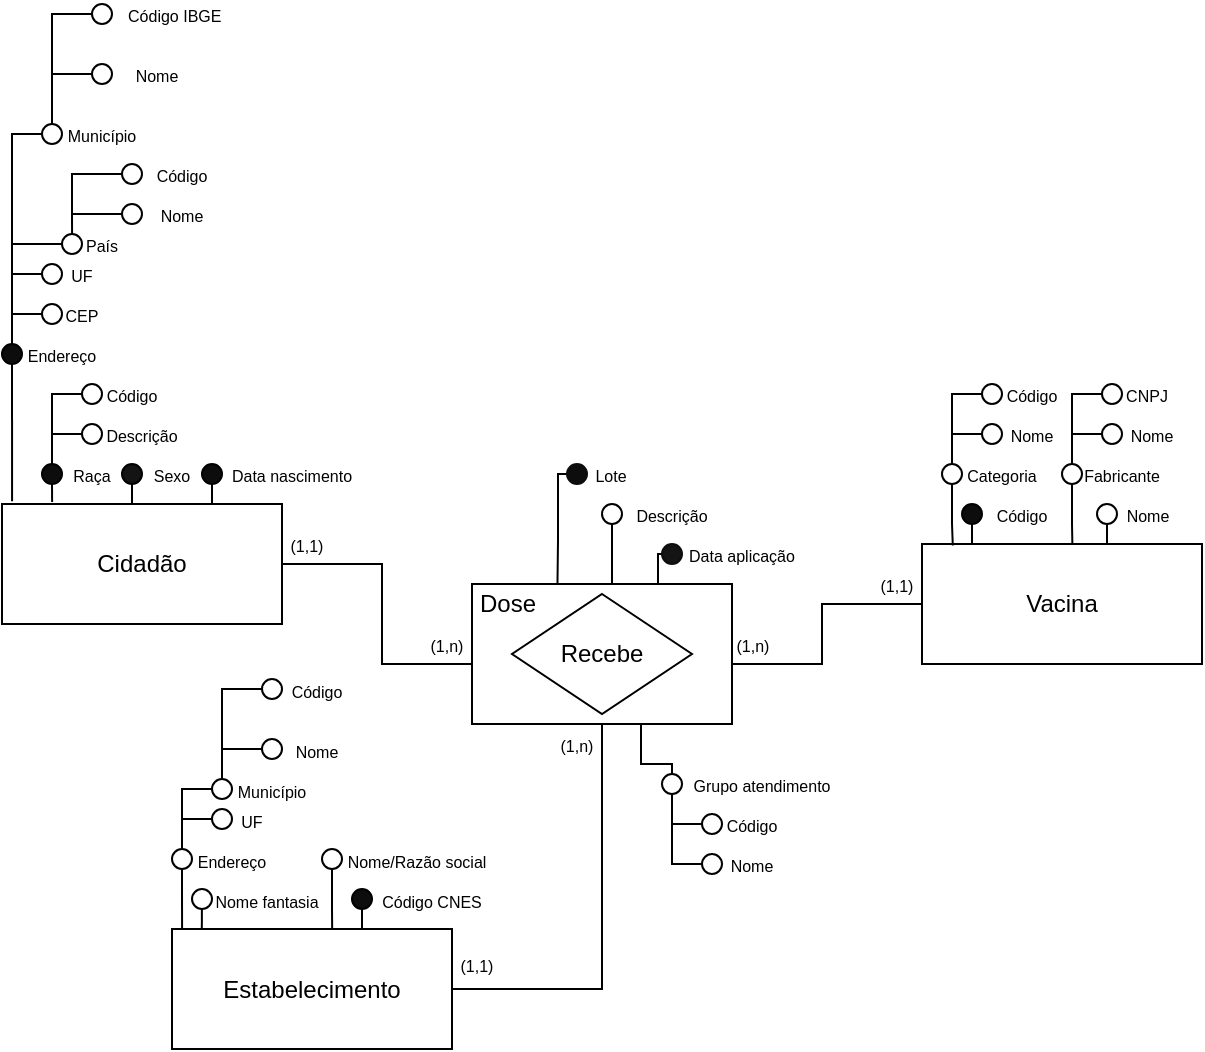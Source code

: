 <mxfile version="23.0.1" type="google">
  <diagram id="C5RBs43oDa-KdzZeNtuy" name="Page-1">
    <mxGraphModel grid="0" page="0" gridSize="10" guides="1" tooltips="1" connect="1" arrows="1" fold="1" pageScale="1" pageWidth="827" pageHeight="1169" math="0" shadow="0">
      <root>
        <mxCell id="WIyWlLk6GJQsqaUBKTNV-0" />
        <mxCell id="WIyWlLk6GJQsqaUBKTNV-1" parent="WIyWlLk6GJQsqaUBKTNV-0" />
        <mxCell id="02AQT7MVqX3RJYkTDw0V-3" style="edgeStyle=orthogonalEdgeStyle;rounded=0;orthogonalLoop=1;jettySize=auto;html=1;entryX=0;entryY=0.5;entryDx=0;entryDy=0;endArrow=none;endFill=0;" edge="1" parent="WIyWlLk6GJQsqaUBKTNV-1" source="WIyWlLk6GJQsqaUBKTNV-3">
          <mxGeometry relative="1" as="geometry">
            <mxPoint x="350" y="340" as="targetPoint" />
            <Array as="points">
              <mxPoint x="280" y="290" />
              <mxPoint x="280" y="340" />
            </Array>
          </mxGeometry>
        </mxCell>
        <mxCell id="WIyWlLk6GJQsqaUBKTNV-3" value="Cidadão" style="rounded=0;whiteSpace=wrap;html=1;fontSize=12;glass=0;strokeWidth=1;shadow=0;" vertex="1" parent="WIyWlLk6GJQsqaUBKTNV-1">
          <mxGeometry x="90" y="260" width="140" height="60" as="geometry" />
        </mxCell>
        <mxCell id="02AQT7MVqX3RJYkTDw0V-4" style="edgeStyle=orthogonalEdgeStyle;rounded=0;orthogonalLoop=1;jettySize=auto;html=1;exitX=1;exitY=0.5;exitDx=0;exitDy=0;entryX=0;entryY=0.5;entryDx=0;entryDy=0;endArrow=none;endFill=0;" edge="1" parent="WIyWlLk6GJQsqaUBKTNV-1" target="02AQT7MVqX3RJYkTDw0V-0">
          <mxGeometry relative="1" as="geometry">
            <mxPoint x="440" y="340" as="sourcePoint" />
            <mxPoint x="490.0" y="340.0" as="targetPoint" />
            <Array as="points">
              <mxPoint x="500" y="340" />
              <mxPoint x="500" y="310" />
            </Array>
          </mxGeometry>
        </mxCell>
        <mxCell id="02AQT7MVqX3RJYkTDw0V-0" value="Vacina" style="rounded=0;whiteSpace=wrap;html=1;fontSize=12;glass=0;strokeWidth=1;shadow=0;" vertex="1" parent="WIyWlLk6GJQsqaUBKTNV-1">
          <mxGeometry x="550" y="280" width="140" height="60" as="geometry" />
        </mxCell>
        <mxCell id="02AQT7MVqX3RJYkTDw0V-131" style="edgeStyle=orthogonalEdgeStyle;rounded=0;orthogonalLoop=1;jettySize=auto;html=1;entryX=0.5;entryY=1;entryDx=0;entryDy=0;endArrow=none;endFill=0;" edge="1" parent="WIyWlLk6GJQsqaUBKTNV-1" source="02AQT7MVqX3RJYkTDw0V-1" target="02AQT7MVqX3RJYkTDw0V-127">
          <mxGeometry relative="1" as="geometry" />
        </mxCell>
        <mxCell id="02AQT7MVqX3RJYkTDw0V-1" value="Estabelecimento" style="rounded=0;whiteSpace=wrap;html=1;fontSize=12;glass=0;strokeWidth=1;shadow=0;" vertex="1" parent="WIyWlLk6GJQsqaUBKTNV-1">
          <mxGeometry x="175" y="472.5" width="140" height="60" as="geometry" />
        </mxCell>
        <mxCell id="02AQT7MVqX3RJYkTDw0V-16" style="edgeStyle=orthogonalEdgeStyle;rounded=0;orthogonalLoop=1;jettySize=auto;html=1;entryX=0;entryY=0.5;entryDx=0;entryDy=0;endArrow=none;endFill=0;" edge="1" parent="WIyWlLk6GJQsqaUBKTNV-1" source="02AQT7MVqX3RJYkTDw0V-8" target="02AQT7MVqX3RJYkTDw0V-14">
          <mxGeometry relative="1" as="geometry">
            <Array as="points">
              <mxPoint x="95" y="75" />
            </Array>
          </mxGeometry>
        </mxCell>
        <mxCell id="02AQT7MVqX3RJYkTDw0V-29" style="edgeStyle=orthogonalEdgeStyle;rounded=0;orthogonalLoop=1;jettySize=auto;html=1;exitX=0.5;exitY=0;exitDx=0;exitDy=0;entryX=0;entryY=0.5;entryDx=0;entryDy=0;endArrow=none;endFill=0;" edge="1" parent="WIyWlLk6GJQsqaUBKTNV-1" source="02AQT7MVqX3RJYkTDw0V-8" target="02AQT7MVqX3RJYkTDw0V-27">
          <mxGeometry relative="1" as="geometry">
            <Array as="points">
              <mxPoint x="95" y="165" />
            </Array>
          </mxGeometry>
        </mxCell>
        <mxCell id="02AQT7MVqX3RJYkTDw0V-8" value="" style="ellipse;whiteSpace=wrap;html=1;aspect=fixed;fillColor=#0D0D0D;" vertex="1" parent="WIyWlLk6GJQsqaUBKTNV-1">
          <mxGeometry x="90" y="180" width="10" height="10" as="geometry" />
        </mxCell>
        <mxCell id="02AQT7MVqX3RJYkTDw0V-11" style="edgeStyle=orthogonalEdgeStyle;rounded=0;orthogonalLoop=1;jettySize=auto;html=1;entryX=0.036;entryY=-0.022;entryDx=0;entryDy=0;entryPerimeter=0;endArrow=none;endFill=0;" edge="1" parent="WIyWlLk6GJQsqaUBKTNV-1" source="02AQT7MVqX3RJYkTDw0V-8" target="WIyWlLk6GJQsqaUBKTNV-3">
          <mxGeometry relative="1" as="geometry" />
        </mxCell>
        <mxCell id="02AQT7MVqX3RJYkTDw0V-18" style="edgeStyle=orthogonalEdgeStyle;rounded=0;orthogonalLoop=1;jettySize=auto;html=1;entryX=0.5;entryY=0;entryDx=0;entryDy=0;endArrow=none;endFill=0;" edge="1" parent="WIyWlLk6GJQsqaUBKTNV-1" source="02AQT7MVqX3RJYkTDw0V-12" target="02AQT7MVqX3RJYkTDw0V-8">
          <mxGeometry relative="1" as="geometry">
            <Array as="points">
              <mxPoint x="95" y="145" />
            </Array>
          </mxGeometry>
        </mxCell>
        <mxCell id="02AQT7MVqX3RJYkTDw0V-12" value="" style="ellipse;whiteSpace=wrap;html=1;aspect=fixed;" vertex="1" parent="WIyWlLk6GJQsqaUBKTNV-1">
          <mxGeometry x="110" y="140" width="10" height="10" as="geometry" />
        </mxCell>
        <mxCell id="02AQT7MVqX3RJYkTDw0V-17" style="edgeStyle=orthogonalEdgeStyle;rounded=0;orthogonalLoop=1;jettySize=auto;html=1;endArrow=none;endFill=0;entryX=0.5;entryY=0;entryDx=0;entryDy=0;" edge="1" parent="WIyWlLk6GJQsqaUBKTNV-1" source="02AQT7MVqX3RJYkTDw0V-13" target="02AQT7MVqX3RJYkTDw0V-8">
          <mxGeometry relative="1" as="geometry">
            <mxPoint x="90" y="115" as="targetPoint" />
            <Array as="points">
              <mxPoint x="95" y="130" />
            </Array>
          </mxGeometry>
        </mxCell>
        <mxCell id="02AQT7MVqX3RJYkTDw0V-25" style="edgeStyle=orthogonalEdgeStyle;rounded=0;orthogonalLoop=1;jettySize=auto;html=1;entryX=0;entryY=0.5;entryDx=0;entryDy=0;endArrow=none;endFill=0;exitX=0.5;exitY=0;exitDx=0;exitDy=0;" edge="1" parent="WIyWlLk6GJQsqaUBKTNV-1" target="02AQT7MVqX3RJYkTDw0V-23">
          <mxGeometry relative="1" as="geometry">
            <mxPoint x="125" y="120" as="sourcePoint" />
            <Array as="points">
              <mxPoint x="125" y="95" />
            </Array>
          </mxGeometry>
        </mxCell>
        <mxCell id="02AQT7MVqX3RJYkTDw0V-26" style="edgeStyle=orthogonalEdgeStyle;rounded=0;orthogonalLoop=1;jettySize=auto;html=1;exitX=0.126;exitY=0;exitDx=0;exitDy=0;entryX=0;entryY=0.5;entryDx=0;entryDy=0;endArrow=none;endFill=0;exitPerimeter=0;" edge="1" parent="WIyWlLk6GJQsqaUBKTNV-1" source="02AQT7MVqX3RJYkTDw0V-34" target="02AQT7MVqX3RJYkTDw0V-24">
          <mxGeometry relative="1" as="geometry">
            <mxPoint x="130" y="125" as="sourcePoint" />
            <Array as="points">
              <mxPoint x="125" y="115" />
            </Array>
          </mxGeometry>
        </mxCell>
        <mxCell id="02AQT7MVqX3RJYkTDw0V-13" value="" style="ellipse;whiteSpace=wrap;html=1;aspect=fixed;" vertex="1" parent="WIyWlLk6GJQsqaUBKTNV-1">
          <mxGeometry x="120" y="125" width="10" height="10" as="geometry" />
        </mxCell>
        <mxCell id="02AQT7MVqX3RJYkTDw0V-14" value="" style="ellipse;whiteSpace=wrap;html=1;aspect=fixed;" vertex="1" parent="WIyWlLk6GJQsqaUBKTNV-1">
          <mxGeometry x="110" y="70" width="10" height="10" as="geometry" />
        </mxCell>
        <mxCell id="02AQT7MVqX3RJYkTDw0V-21" style="edgeStyle=orthogonalEdgeStyle;rounded=0;orthogonalLoop=1;jettySize=auto;html=1;endArrow=none;endFill=0;" edge="1" parent="WIyWlLk6GJQsqaUBKTNV-1" source="02AQT7MVqX3RJYkTDw0V-19">
          <mxGeometry relative="1" as="geometry">
            <mxPoint x="115" y="70" as="targetPoint" />
            <Array as="points">
              <mxPoint x="115" y="45" />
            </Array>
          </mxGeometry>
        </mxCell>
        <mxCell id="02AQT7MVqX3RJYkTDw0V-19" value="" style="ellipse;whiteSpace=wrap;html=1;aspect=fixed;" vertex="1" parent="WIyWlLk6GJQsqaUBKTNV-1">
          <mxGeometry x="135" y="40" width="10" height="10" as="geometry" />
        </mxCell>
        <mxCell id="02AQT7MVqX3RJYkTDw0V-22" style="edgeStyle=orthogonalEdgeStyle;rounded=0;orthogonalLoop=1;jettySize=auto;html=1;entryX=0.5;entryY=0;entryDx=0;entryDy=0;endArrow=none;endFill=0;" edge="1" parent="WIyWlLk6GJQsqaUBKTNV-1" source="02AQT7MVqX3RJYkTDw0V-20" target="02AQT7MVqX3RJYkTDw0V-14">
          <mxGeometry relative="1" as="geometry">
            <mxPoint x="110.02" y="70" as="targetPoint" />
            <Array as="points">
              <mxPoint x="115" y="15" />
            </Array>
          </mxGeometry>
        </mxCell>
        <mxCell id="02AQT7MVqX3RJYkTDw0V-20" value="" style="ellipse;whiteSpace=wrap;html=1;aspect=fixed;" vertex="1" parent="WIyWlLk6GJQsqaUBKTNV-1">
          <mxGeometry x="135" y="10" width="10" height="10" as="geometry" />
        </mxCell>
        <mxCell id="02AQT7MVqX3RJYkTDw0V-23" value="" style="ellipse;whiteSpace=wrap;html=1;aspect=fixed;" vertex="1" parent="WIyWlLk6GJQsqaUBKTNV-1">
          <mxGeometry x="150" y="90" width="10" height="10" as="geometry" />
        </mxCell>
        <mxCell id="02AQT7MVqX3RJYkTDw0V-24" value="" style="ellipse;whiteSpace=wrap;html=1;aspect=fixed;" vertex="1" parent="WIyWlLk6GJQsqaUBKTNV-1">
          <mxGeometry x="150" y="110" width="10" height="10" as="geometry" />
        </mxCell>
        <mxCell id="02AQT7MVqX3RJYkTDw0V-27" value="" style="ellipse;whiteSpace=wrap;html=1;aspect=fixed;" vertex="1" parent="WIyWlLk6GJQsqaUBKTNV-1">
          <mxGeometry x="110" y="160" width="10" height="10" as="geometry" />
        </mxCell>
        <mxCell id="02AQT7MVqX3RJYkTDw0V-30" value="&lt;font style=&quot;font-size: 8px;&quot;&gt;Endereço&lt;/font&gt;" style="text;html=1;strokeColor=none;fillColor=none;align=center;verticalAlign=middle;whiteSpace=wrap;rounded=0;" vertex="1" parent="WIyWlLk6GJQsqaUBKTNV-1">
          <mxGeometry x="100" y="180" width="40" height="10" as="geometry" />
        </mxCell>
        <mxCell id="02AQT7MVqX3RJYkTDw0V-31" value="&lt;font style=&quot;font-size: 8px;&quot;&gt;CEP&lt;/font&gt;" style="text;html=1;strokeColor=none;fillColor=none;align=center;verticalAlign=middle;whiteSpace=wrap;rounded=0;" vertex="1" parent="WIyWlLk6GJQsqaUBKTNV-1">
          <mxGeometry x="110" y="160" width="40" height="10" as="geometry" />
        </mxCell>
        <mxCell id="02AQT7MVqX3RJYkTDw0V-32" value="&lt;span style=&quot;font-size: 8px;&quot;&gt;UF&lt;/span&gt;" style="text;html=1;strokeColor=none;fillColor=none;align=center;verticalAlign=middle;whiteSpace=wrap;rounded=0;" vertex="1" parent="WIyWlLk6GJQsqaUBKTNV-1">
          <mxGeometry x="110" y="140" width="40" height="10" as="geometry" />
        </mxCell>
        <mxCell id="02AQT7MVqX3RJYkTDw0V-34" value="&lt;span style=&quot;font-size: 8px;&quot;&gt;País&lt;/span&gt;" style="text;html=1;strokeColor=none;fillColor=none;align=center;verticalAlign=middle;whiteSpace=wrap;rounded=0;" vertex="1" parent="WIyWlLk6GJQsqaUBKTNV-1">
          <mxGeometry x="120" y="125" width="40" height="10" as="geometry" />
        </mxCell>
        <mxCell id="02AQT7MVqX3RJYkTDw0V-35" value="&lt;span style=&quot;font-size: 8px;&quot;&gt;Nome&lt;/span&gt;" style="text;html=1;strokeColor=none;fillColor=none;align=center;verticalAlign=middle;whiteSpace=wrap;rounded=0;" vertex="1" parent="WIyWlLk6GJQsqaUBKTNV-1">
          <mxGeometry x="160" y="110" width="40" height="10" as="geometry" />
        </mxCell>
        <mxCell id="02AQT7MVqX3RJYkTDw0V-36" value="&lt;span style=&quot;font-size: 8px;&quot;&gt;Código&lt;/span&gt;" style="text;html=1;strokeColor=none;fillColor=none;align=center;verticalAlign=middle;whiteSpace=wrap;rounded=0;" vertex="1" parent="WIyWlLk6GJQsqaUBKTNV-1">
          <mxGeometry x="160" y="90" width="40" height="10" as="geometry" />
        </mxCell>
        <mxCell id="02AQT7MVqX3RJYkTDw0V-37" value="&lt;span style=&quot;font-size: 8px;&quot;&gt;Código IBGE&amp;nbsp;&lt;/span&gt;" style="text;html=1;strokeColor=none;fillColor=none;align=center;verticalAlign=middle;whiteSpace=wrap;rounded=0;" vertex="1" parent="WIyWlLk6GJQsqaUBKTNV-1">
          <mxGeometry x="145" y="10" width="65" height="10" as="geometry" />
        </mxCell>
        <mxCell id="02AQT7MVqX3RJYkTDw0V-38" value="&lt;span style=&quot;font-size: 8px;&quot;&gt;Nome&lt;/span&gt;" style="text;html=1;strokeColor=none;fillColor=none;align=center;verticalAlign=middle;whiteSpace=wrap;rounded=0;" vertex="1" parent="WIyWlLk6GJQsqaUBKTNV-1">
          <mxGeometry x="145" y="40" width="45" height="10" as="geometry" />
        </mxCell>
        <mxCell id="02AQT7MVqX3RJYkTDw0V-39" value="&lt;span style=&quot;font-size: 8px;&quot;&gt;Município&lt;/span&gt;" style="text;html=1;strokeColor=none;fillColor=none;align=center;verticalAlign=middle;whiteSpace=wrap;rounded=0;" vertex="1" parent="WIyWlLk6GJQsqaUBKTNV-1">
          <mxGeometry x="120" y="70" width="40" height="10" as="geometry" />
        </mxCell>
        <mxCell id="02AQT7MVqX3RJYkTDw0V-40" style="edgeStyle=orthogonalEdgeStyle;rounded=0;orthogonalLoop=1;jettySize=auto;html=1;exitX=0.5;exitY=0;exitDx=0;exitDy=0;entryX=0;entryY=0.5;entryDx=0;entryDy=0;endArrow=none;endFill=0;" edge="1" parent="WIyWlLk6GJQsqaUBKTNV-1" source="02AQT7MVqX3RJYkTDw0V-41" target="02AQT7MVqX3RJYkTDw0V-44">
          <mxGeometry relative="1" as="geometry">
            <Array as="points">
              <mxPoint x="115" y="225" />
            </Array>
          </mxGeometry>
        </mxCell>
        <mxCell id="02AQT7MVqX3RJYkTDw0V-41" value="" style="ellipse;whiteSpace=wrap;html=1;aspect=fixed;fillColor=#0D0D0D;" vertex="1" parent="WIyWlLk6GJQsqaUBKTNV-1">
          <mxGeometry x="110" y="240" width="10" height="10" as="geometry" />
        </mxCell>
        <mxCell id="02AQT7MVqX3RJYkTDw0V-42" style="edgeStyle=orthogonalEdgeStyle;rounded=0;orthogonalLoop=1;jettySize=auto;html=1;entryX=0.5;entryY=0;entryDx=0;entryDy=0;endArrow=none;endFill=0;" edge="1" parent="WIyWlLk6GJQsqaUBKTNV-1" source="02AQT7MVqX3RJYkTDw0V-43" target="02AQT7MVqX3RJYkTDw0V-41">
          <mxGeometry relative="1" as="geometry">
            <Array as="points">
              <mxPoint x="115" y="205" />
            </Array>
          </mxGeometry>
        </mxCell>
        <mxCell id="02AQT7MVqX3RJYkTDw0V-43" value="" style="ellipse;whiteSpace=wrap;html=1;aspect=fixed;" vertex="1" parent="WIyWlLk6GJQsqaUBKTNV-1">
          <mxGeometry x="130" y="200" width="10" height="10" as="geometry" />
        </mxCell>
        <mxCell id="02AQT7MVqX3RJYkTDw0V-44" value="" style="ellipse;whiteSpace=wrap;html=1;aspect=fixed;" vertex="1" parent="WIyWlLk6GJQsqaUBKTNV-1">
          <mxGeometry x="130" y="220" width="10" height="10" as="geometry" />
        </mxCell>
        <mxCell id="02AQT7MVqX3RJYkTDw0V-45" value="&lt;font style=&quot;font-size: 8px;&quot;&gt;Raça&lt;/font&gt;" style="text;html=1;strokeColor=none;fillColor=none;align=center;verticalAlign=middle;whiteSpace=wrap;rounded=0;" vertex="1" parent="WIyWlLk6GJQsqaUBKTNV-1">
          <mxGeometry x="120" y="240" width="30" height="10" as="geometry" />
        </mxCell>
        <mxCell id="02AQT7MVqX3RJYkTDw0V-46" value="&lt;font style=&quot;font-size: 8px;&quot;&gt;Descrição&lt;/font&gt;" style="text;html=1;strokeColor=none;fillColor=none;align=center;verticalAlign=middle;whiteSpace=wrap;rounded=0;" vertex="1" parent="WIyWlLk6GJQsqaUBKTNV-1">
          <mxGeometry x="140" y="220" width="40" height="10" as="geometry" />
        </mxCell>
        <mxCell id="02AQT7MVqX3RJYkTDw0V-47" value="&lt;span style=&quot;font-size: 8px;&quot;&gt;Código&lt;/span&gt;" style="text;html=1;strokeColor=none;fillColor=none;align=center;verticalAlign=middle;whiteSpace=wrap;rounded=0;" vertex="1" parent="WIyWlLk6GJQsqaUBKTNV-1">
          <mxGeometry x="135" y="200" width="40" height="10" as="geometry" />
        </mxCell>
        <mxCell id="02AQT7MVqX3RJYkTDw0V-49" style="edgeStyle=orthogonalEdgeStyle;rounded=0;orthogonalLoop=1;jettySize=auto;html=1;entryX=0.179;entryY=-0.016;entryDx=0;entryDy=0;entryPerimeter=0;endArrow=none;endFill=0;" edge="1" parent="WIyWlLk6GJQsqaUBKTNV-1" source="02AQT7MVqX3RJYkTDw0V-41" target="WIyWlLk6GJQsqaUBKTNV-3">
          <mxGeometry relative="1" as="geometry">
            <Array as="points">
              <mxPoint x="115" y="250" />
              <mxPoint x="115" y="250" />
            </Array>
          </mxGeometry>
        </mxCell>
        <mxCell id="02AQT7MVqX3RJYkTDw0V-52" value="" style="edgeStyle=orthogonalEdgeStyle;rounded=0;orthogonalLoop=1;jettySize=auto;html=1;entryX=0.451;entryY=-0.01;entryDx=0;entryDy=0;entryPerimeter=0;endArrow=none;endFill=0;" edge="1" parent="WIyWlLk6GJQsqaUBKTNV-1" source="02AQT7MVqX3RJYkTDw0V-50" target="WIyWlLk6GJQsqaUBKTNV-3">
          <mxGeometry relative="1" as="geometry">
            <Array as="points">
              <mxPoint x="155" y="260" />
              <mxPoint x="153" y="260" />
            </Array>
          </mxGeometry>
        </mxCell>
        <mxCell id="02AQT7MVqX3RJYkTDw0V-50" value="" style="ellipse;whiteSpace=wrap;html=1;aspect=fixed;fillColor=#141414;" vertex="1" parent="WIyWlLk6GJQsqaUBKTNV-1">
          <mxGeometry x="150" y="240" width="10" height="10" as="geometry" />
        </mxCell>
        <mxCell id="02AQT7MVqX3RJYkTDw0V-51" value="&lt;span style=&quot;font-size: 8px;&quot;&gt;Sexo&lt;/span&gt;" style="text;html=1;strokeColor=none;fillColor=none;align=center;verticalAlign=middle;whiteSpace=wrap;rounded=0;" vertex="1" parent="WIyWlLk6GJQsqaUBKTNV-1">
          <mxGeometry x="155" y="240" width="40" height="10" as="geometry" />
        </mxCell>
        <mxCell id="02AQT7MVqX3RJYkTDw0V-56" style="edgeStyle=orthogonalEdgeStyle;rounded=0;orthogonalLoop=1;jettySize=auto;html=1;entryX=0.727;entryY=-0.001;entryDx=0;entryDy=0;entryPerimeter=0;endArrow=none;endFill=0;" edge="1" parent="WIyWlLk6GJQsqaUBKTNV-1" source="02AQT7MVqX3RJYkTDw0V-53" target="WIyWlLk6GJQsqaUBKTNV-3">
          <mxGeometry relative="1" as="geometry">
            <Array as="points">
              <mxPoint x="195" y="260" />
              <mxPoint x="192" y="260" />
            </Array>
          </mxGeometry>
        </mxCell>
        <mxCell id="02AQT7MVqX3RJYkTDw0V-53" value="" style="ellipse;whiteSpace=wrap;html=1;aspect=fixed;fillColor=#0D0D0D;" vertex="1" parent="WIyWlLk6GJQsqaUBKTNV-1">
          <mxGeometry x="190" y="240" width="10" height="10" as="geometry" />
        </mxCell>
        <mxCell id="02AQT7MVqX3RJYkTDw0V-54" value="&lt;span style=&quot;font-size: 8px;&quot;&gt;Data nascimento&lt;/span&gt;" style="text;html=1;strokeColor=none;fillColor=none;align=center;verticalAlign=middle;whiteSpace=wrap;rounded=0;" vertex="1" parent="WIyWlLk6GJQsqaUBKTNV-1">
          <mxGeometry x="200" y="240" width="70" height="10" as="geometry" />
        </mxCell>
        <mxCell id="02AQT7MVqX3RJYkTDw0V-59" style="edgeStyle=orthogonalEdgeStyle;rounded=0;orthogonalLoop=1;jettySize=auto;html=1;entryX=1;entryY=0;entryDx=0;entryDy=0;endArrow=none;endFill=0;" edge="1" parent="WIyWlLk6GJQsqaUBKTNV-1" source="02AQT7MVqX3RJYkTDw0V-57">
          <mxGeometry relative="1" as="geometry">
            <mxPoint x="417.5" y="322.5" as="targetPoint" />
            <Array as="points">
              <mxPoint x="418" y="310" />
              <mxPoint x="418" y="310" />
            </Array>
          </mxGeometry>
        </mxCell>
        <mxCell id="02AQT7MVqX3RJYkTDw0V-57" value="" style="ellipse;whiteSpace=wrap;html=1;aspect=fixed;strokeColor=#0D0D0D;gradientColor=none;fillColor=#141414;" vertex="1" parent="WIyWlLk6GJQsqaUBKTNV-1">
          <mxGeometry x="420" y="280" width="10" height="10" as="geometry" />
        </mxCell>
        <mxCell id="02AQT7MVqX3RJYkTDw0V-58" value="&lt;span style=&quot;font-size: 8px;&quot;&gt;Data aplicação&lt;/span&gt;" style="text;html=1;strokeColor=none;fillColor=none;align=center;verticalAlign=middle;whiteSpace=wrap;rounded=0;" vertex="1" parent="WIyWlLk6GJQsqaUBKTNV-1">
          <mxGeometry x="430" y="280" width="60" height="10" as="geometry" />
        </mxCell>
        <mxCell id="02AQT7MVqX3RJYkTDw0V-62" style="edgeStyle=orthogonalEdgeStyle;rounded=0;orthogonalLoop=1;jettySize=auto;html=1;entryX=0.5;entryY=0;entryDx=0;entryDy=0;endArrow=none;endFill=0;" edge="1" parent="WIyWlLk6GJQsqaUBKTNV-1" source="02AQT7MVqX3RJYkTDw0V-60">
          <mxGeometry relative="1" as="geometry">
            <mxPoint x="395" y="305" as="targetPoint" />
          </mxGeometry>
        </mxCell>
        <mxCell id="02AQT7MVqX3RJYkTDw0V-60" value="" style="ellipse;whiteSpace=wrap;html=1;aspect=fixed;" vertex="1" parent="WIyWlLk6GJQsqaUBKTNV-1">
          <mxGeometry x="390" y="260" width="10" height="10" as="geometry" />
        </mxCell>
        <mxCell id="02AQT7MVqX3RJYkTDw0V-61" value="&lt;span style=&quot;font-size: 8px;&quot;&gt;Descrição&lt;/span&gt;" style="text;html=1;strokeColor=none;fillColor=none;align=center;verticalAlign=middle;whiteSpace=wrap;rounded=0;" vertex="1" parent="WIyWlLk6GJQsqaUBKTNV-1">
          <mxGeometry x="405" y="260" width="40" height="10" as="geometry" />
        </mxCell>
        <mxCell id="02AQT7MVqX3RJYkTDw0V-65" style="edgeStyle=orthogonalEdgeStyle;rounded=0;orthogonalLoop=1;jettySize=auto;html=1;endArrow=none;endFill=0;entryX=0;entryY=0;entryDx=0;entryDy=0;" edge="1" parent="WIyWlLk6GJQsqaUBKTNV-1" source="02AQT7MVqX3RJYkTDw0V-63" target="02AQT7MVqX3RJYkTDw0V-128">
          <mxGeometry relative="1" as="geometry">
            <mxPoint x="372.5" y="322.5" as="targetPoint" />
            <Array as="points">
              <mxPoint x="368" y="278" />
              <mxPoint x="368" y="278" />
            </Array>
          </mxGeometry>
        </mxCell>
        <mxCell id="02AQT7MVqX3RJYkTDw0V-63" value="" style="ellipse;whiteSpace=wrap;html=1;aspect=fixed;strokeColor=#0D0D0D;fillColor=#0D0D0D;" vertex="1" parent="WIyWlLk6GJQsqaUBKTNV-1">
          <mxGeometry x="372.5" y="240" width="10" height="10" as="geometry" />
        </mxCell>
        <mxCell id="02AQT7MVqX3RJYkTDw0V-64" value="&lt;span style=&quot;font-size: 8px;&quot;&gt;Lote&lt;/span&gt;" style="text;html=1;strokeColor=none;fillColor=none;align=center;verticalAlign=middle;whiteSpace=wrap;rounded=0;" vertex="1" parent="WIyWlLk6GJQsqaUBKTNV-1">
          <mxGeometry x="382.5" y="240" width="22.5" height="10" as="geometry" />
        </mxCell>
        <mxCell id="02AQT7MVqX3RJYkTDw0V-66" style="edgeStyle=orthogonalEdgeStyle;rounded=0;orthogonalLoop=1;jettySize=auto;html=1;exitX=0.5;exitY=0;exitDx=0;exitDy=0;entryX=0;entryY=0.5;entryDx=0;entryDy=0;endArrow=none;endFill=0;" edge="1" parent="WIyWlLk6GJQsqaUBKTNV-1" source="02AQT7MVqX3RJYkTDw0V-67" target="02AQT7MVqX3RJYkTDw0V-70">
          <mxGeometry relative="1" as="geometry">
            <Array as="points">
              <mxPoint x="425" y="440" />
            </Array>
          </mxGeometry>
        </mxCell>
        <mxCell id="02AQT7MVqX3RJYkTDw0V-67" value="" style="ellipse;whiteSpace=wrap;html=1;aspect=fixed;strokeColor=default;fillColor=#FFFFFF;" vertex="1" parent="WIyWlLk6GJQsqaUBKTNV-1">
          <mxGeometry x="420" y="395" width="10" height="10" as="geometry" />
        </mxCell>
        <mxCell id="02AQT7MVqX3RJYkTDw0V-68" style="edgeStyle=orthogonalEdgeStyle;rounded=0;orthogonalLoop=1;jettySize=auto;html=1;endArrow=none;endFill=0;" edge="1" parent="WIyWlLk6GJQsqaUBKTNV-1" source="02AQT7MVqX3RJYkTDw0V-69">
          <mxGeometry relative="1" as="geometry">
            <Array as="points">
              <mxPoint x="425" y="420" />
            </Array>
            <mxPoint x="425" y="405" as="targetPoint" />
          </mxGeometry>
        </mxCell>
        <mxCell id="02AQT7MVqX3RJYkTDw0V-69" value="" style="ellipse;whiteSpace=wrap;html=1;aspect=fixed;" vertex="1" parent="WIyWlLk6GJQsqaUBKTNV-1">
          <mxGeometry x="440" y="415" width="10" height="10" as="geometry" />
        </mxCell>
        <mxCell id="02AQT7MVqX3RJYkTDw0V-70" value="" style="ellipse;whiteSpace=wrap;html=1;aspect=fixed;" vertex="1" parent="WIyWlLk6GJQsqaUBKTNV-1">
          <mxGeometry x="440" y="435" width="10" height="10" as="geometry" />
        </mxCell>
        <mxCell id="02AQT7MVqX3RJYkTDw0V-71" value="&lt;font style=&quot;font-size: 8px;&quot;&gt;Grupo atendimento&lt;/font&gt;" style="text;html=1;strokeColor=none;fillColor=none;align=center;verticalAlign=middle;whiteSpace=wrap;rounded=0;" vertex="1" parent="WIyWlLk6GJQsqaUBKTNV-1">
          <mxGeometry x="430" y="395" width="80" height="10" as="geometry" />
        </mxCell>
        <mxCell id="02AQT7MVqX3RJYkTDw0V-72" value="&lt;font style=&quot;font-size: 8px;&quot;&gt;Nome&lt;/font&gt;" style="text;html=1;strokeColor=none;fillColor=none;align=center;verticalAlign=middle;whiteSpace=wrap;rounded=0;" vertex="1" parent="WIyWlLk6GJQsqaUBKTNV-1">
          <mxGeometry x="445" y="435" width="40" height="10" as="geometry" />
        </mxCell>
        <mxCell id="02AQT7MVqX3RJYkTDw0V-73" value="&lt;span style=&quot;font-size: 8px;&quot;&gt;Código&lt;/span&gt;" style="text;html=1;strokeColor=none;fillColor=none;align=center;verticalAlign=middle;whiteSpace=wrap;rounded=0;" vertex="1" parent="WIyWlLk6GJQsqaUBKTNV-1">
          <mxGeometry x="450" y="415" width="30" height="10" as="geometry" />
        </mxCell>
        <mxCell id="02AQT7MVqX3RJYkTDw0V-74" style="edgeStyle=orthogonalEdgeStyle;rounded=0;orthogonalLoop=1;jettySize=auto;html=1;entryX=0.5;entryY=0;entryDx=0;entryDy=0;endArrow=none;endFill=0;exitX=0.65;exitY=1.001;exitDx=0;exitDy=0;exitPerimeter=0;" edge="1" parent="WIyWlLk6GJQsqaUBKTNV-1" source="02AQT7MVqX3RJYkTDw0V-127" target="02AQT7MVqX3RJYkTDw0V-67">
          <mxGeometry relative="1" as="geometry">
            <mxPoint x="395" y="375" as="sourcePoint" />
            <Array as="points">
              <mxPoint x="410" y="390" />
            </Array>
          </mxGeometry>
        </mxCell>
        <mxCell id="02AQT7MVqX3RJYkTDw0V-75" style="edgeStyle=orthogonalEdgeStyle;rounded=0;orthogonalLoop=1;jettySize=auto;html=1;exitX=0.5;exitY=0;exitDx=0;exitDy=0;entryX=0;entryY=0.5;entryDx=0;entryDy=0;endArrow=none;endFill=0;" edge="1" parent="WIyWlLk6GJQsqaUBKTNV-1" source="02AQT7MVqX3RJYkTDw0V-76" target="02AQT7MVqX3RJYkTDw0V-79">
          <mxGeometry relative="1" as="geometry">
            <Array as="points">
              <mxPoint x="565" y="225" />
            </Array>
          </mxGeometry>
        </mxCell>
        <mxCell id="02AQT7MVqX3RJYkTDw0V-76" value="" style="ellipse;whiteSpace=wrap;html=1;aspect=fixed;" vertex="1" parent="WIyWlLk6GJQsqaUBKTNV-1">
          <mxGeometry x="560" y="240" width="10" height="10" as="geometry" />
        </mxCell>
        <mxCell id="02AQT7MVqX3RJYkTDw0V-77" style="edgeStyle=orthogonalEdgeStyle;rounded=0;orthogonalLoop=1;jettySize=auto;html=1;entryX=0.5;entryY=0;entryDx=0;entryDy=0;endArrow=none;endFill=0;" edge="1" parent="WIyWlLk6GJQsqaUBKTNV-1" source="02AQT7MVqX3RJYkTDw0V-78" target="02AQT7MVqX3RJYkTDw0V-76">
          <mxGeometry relative="1" as="geometry">
            <Array as="points">
              <mxPoint x="565" y="205" />
            </Array>
          </mxGeometry>
        </mxCell>
        <mxCell id="02AQT7MVqX3RJYkTDw0V-78" value="" style="ellipse;whiteSpace=wrap;html=1;aspect=fixed;" vertex="1" parent="WIyWlLk6GJQsqaUBKTNV-1">
          <mxGeometry x="580" y="200" width="10" height="10" as="geometry" />
        </mxCell>
        <mxCell id="02AQT7MVqX3RJYkTDw0V-79" value="" style="ellipse;whiteSpace=wrap;html=1;aspect=fixed;" vertex="1" parent="WIyWlLk6GJQsqaUBKTNV-1">
          <mxGeometry x="580" y="220" width="10" height="10" as="geometry" />
        </mxCell>
        <mxCell id="02AQT7MVqX3RJYkTDw0V-80" value="&lt;font style=&quot;font-size: 8px;&quot;&gt;Categoria&lt;/font&gt;" style="text;html=1;strokeColor=none;fillColor=none;align=center;verticalAlign=middle;whiteSpace=wrap;rounded=0;" vertex="1" parent="WIyWlLk6GJQsqaUBKTNV-1">
          <mxGeometry x="570" y="240" width="40" height="10" as="geometry" />
        </mxCell>
        <mxCell id="02AQT7MVqX3RJYkTDw0V-81" value="&lt;font style=&quot;font-size: 8px;&quot;&gt;Nome&lt;/font&gt;" style="text;html=1;strokeColor=none;fillColor=none;align=center;verticalAlign=middle;whiteSpace=wrap;rounded=0;" vertex="1" parent="WIyWlLk6GJQsqaUBKTNV-1">
          <mxGeometry x="590" y="220" width="30" height="10" as="geometry" />
        </mxCell>
        <mxCell id="02AQT7MVqX3RJYkTDw0V-82" value="&lt;span style=&quot;font-size: 8px;&quot;&gt;Código&lt;/span&gt;" style="text;html=1;strokeColor=none;fillColor=none;align=center;verticalAlign=middle;whiteSpace=wrap;rounded=0;" vertex="1" parent="WIyWlLk6GJQsqaUBKTNV-1">
          <mxGeometry x="585" y="200" width="40" height="10" as="geometry" />
        </mxCell>
        <mxCell id="02AQT7MVqX3RJYkTDw0V-83" style="edgeStyle=orthogonalEdgeStyle;rounded=0;orthogonalLoop=1;jettySize=auto;html=1;entryX=0.11;entryY=0.012;entryDx=0;entryDy=0;entryPerimeter=0;endArrow=none;endFill=0;" edge="1" parent="WIyWlLk6GJQsqaUBKTNV-1" source="02AQT7MVqX3RJYkTDw0V-76" target="02AQT7MVqX3RJYkTDw0V-0">
          <mxGeometry relative="1" as="geometry" />
        </mxCell>
        <mxCell id="02AQT7MVqX3RJYkTDw0V-84" style="edgeStyle=orthogonalEdgeStyle;rounded=0;orthogonalLoop=1;jettySize=auto;html=1;exitX=0.5;exitY=0;exitDx=0;exitDy=0;entryX=0;entryY=0.5;entryDx=0;entryDy=0;endArrow=none;endFill=0;" edge="1" parent="WIyWlLk6GJQsqaUBKTNV-1" source="02AQT7MVqX3RJYkTDw0V-85" target="02AQT7MVqX3RJYkTDw0V-88">
          <mxGeometry relative="1" as="geometry">
            <Array as="points">
              <mxPoint x="625" y="225" />
            </Array>
          </mxGeometry>
        </mxCell>
        <mxCell id="02AQT7MVqX3RJYkTDw0V-85" value="" style="ellipse;whiteSpace=wrap;html=1;aspect=fixed;" vertex="1" parent="WIyWlLk6GJQsqaUBKTNV-1">
          <mxGeometry x="620" y="240" width="10" height="10" as="geometry" />
        </mxCell>
        <mxCell id="02AQT7MVqX3RJYkTDw0V-86" style="edgeStyle=orthogonalEdgeStyle;rounded=0;orthogonalLoop=1;jettySize=auto;html=1;entryX=0.5;entryY=0;entryDx=0;entryDy=0;endArrow=none;endFill=0;" edge="1" parent="WIyWlLk6GJQsqaUBKTNV-1" source="02AQT7MVqX3RJYkTDw0V-87" target="02AQT7MVqX3RJYkTDw0V-85">
          <mxGeometry relative="1" as="geometry">
            <Array as="points">
              <mxPoint x="625" y="205" />
            </Array>
          </mxGeometry>
        </mxCell>
        <mxCell id="02AQT7MVqX3RJYkTDw0V-87" value="" style="ellipse;whiteSpace=wrap;html=1;aspect=fixed;" vertex="1" parent="WIyWlLk6GJQsqaUBKTNV-1">
          <mxGeometry x="640" y="200" width="10" height="10" as="geometry" />
        </mxCell>
        <mxCell id="02AQT7MVqX3RJYkTDw0V-88" value="" style="ellipse;whiteSpace=wrap;html=1;aspect=fixed;" vertex="1" parent="WIyWlLk6GJQsqaUBKTNV-1">
          <mxGeometry x="640" y="220" width="10" height="10" as="geometry" />
        </mxCell>
        <mxCell id="02AQT7MVqX3RJYkTDw0V-89" value="&lt;font style=&quot;font-size: 8px;&quot;&gt;Fabricante&lt;/font&gt;" style="text;html=1;strokeColor=none;fillColor=none;align=center;verticalAlign=middle;whiteSpace=wrap;rounded=0;" vertex="1" parent="WIyWlLk6GJQsqaUBKTNV-1">
          <mxGeometry x="630" y="240" width="40" height="10" as="geometry" />
        </mxCell>
        <mxCell id="02AQT7MVqX3RJYkTDw0V-90" value="&lt;font style=&quot;font-size: 8px;&quot;&gt;Nome&lt;/font&gt;" style="text;html=1;strokeColor=none;fillColor=none;align=center;verticalAlign=middle;whiteSpace=wrap;rounded=0;" vertex="1" parent="WIyWlLk6GJQsqaUBKTNV-1">
          <mxGeometry x="650" y="220" width="30" height="10" as="geometry" />
        </mxCell>
        <mxCell id="02AQT7MVqX3RJYkTDw0V-91" value="&lt;span style=&quot;font-size: 8px;&quot;&gt;CNPJ&lt;/span&gt;" style="text;html=1;strokeColor=none;fillColor=none;align=center;verticalAlign=middle;whiteSpace=wrap;rounded=0;" vertex="1" parent="WIyWlLk6GJQsqaUBKTNV-1">
          <mxGeometry x="645" y="200" width="35" height="10" as="geometry" />
        </mxCell>
        <mxCell id="02AQT7MVqX3RJYkTDw0V-92" style="edgeStyle=orthogonalEdgeStyle;rounded=0;orthogonalLoop=1;jettySize=auto;html=1;entryX=0.537;entryY=-0.002;entryDx=0;entryDy=0;entryPerimeter=0;endArrow=none;endFill=0;" edge="1" parent="WIyWlLk6GJQsqaUBKTNV-1" source="02AQT7MVqX3RJYkTDw0V-85" target="02AQT7MVqX3RJYkTDw0V-0">
          <mxGeometry relative="1" as="geometry" />
        </mxCell>
        <mxCell id="02AQT7MVqX3RJYkTDw0V-93" value="" style="ellipse;whiteSpace=wrap;html=1;aspect=fixed;" vertex="1" parent="WIyWlLk6GJQsqaUBKTNV-1">
          <mxGeometry x="637.5" y="260" width="10" height="10" as="geometry" />
        </mxCell>
        <mxCell id="02AQT7MVqX3RJYkTDw0V-94" value="&lt;font style=&quot;font-size: 8px;&quot;&gt;Nome&lt;/font&gt;" style="text;html=1;strokeColor=none;fillColor=none;align=center;verticalAlign=middle;whiteSpace=wrap;rounded=0;" vertex="1" parent="WIyWlLk6GJQsqaUBKTNV-1">
          <mxGeometry x="648.75" y="260" width="27.5" height="10" as="geometry" />
        </mxCell>
        <mxCell id="02AQT7MVqX3RJYkTDw0V-97" style="edgeStyle=orthogonalEdgeStyle;rounded=0;orthogonalLoop=1;jettySize=auto;html=1;entryX=0.653;entryY=0.005;entryDx=0;entryDy=0;entryPerimeter=0;endArrow=none;endFill=0;" edge="1" parent="WIyWlLk6GJQsqaUBKTNV-1" source="02AQT7MVqX3RJYkTDw0V-93" target="02AQT7MVqX3RJYkTDw0V-0">
          <mxGeometry relative="1" as="geometry">
            <Array as="points">
              <mxPoint x="643" y="280" />
              <mxPoint x="641" y="280" />
            </Array>
          </mxGeometry>
        </mxCell>
        <mxCell id="02AQT7MVqX3RJYkTDw0V-98" value="" style="ellipse;whiteSpace=wrap;html=1;aspect=fixed;fillColor=#0D0D0D;" vertex="1" parent="WIyWlLk6GJQsqaUBKTNV-1">
          <mxGeometry x="570" y="260" width="10" height="10" as="geometry" />
        </mxCell>
        <mxCell id="02AQT7MVqX3RJYkTDw0V-99" value="&lt;font style=&quot;font-size: 8px;&quot;&gt;Código&lt;/font&gt;" style="text;html=1;strokeColor=none;fillColor=none;align=center;verticalAlign=middle;whiteSpace=wrap;rounded=0;" vertex="1" parent="WIyWlLk6GJQsqaUBKTNV-1">
          <mxGeometry x="580" y="260" width="40" height="10" as="geometry" />
        </mxCell>
        <mxCell id="02AQT7MVqX3RJYkTDw0V-100" style="edgeStyle=orthogonalEdgeStyle;rounded=0;orthogonalLoop=1;jettySize=auto;html=1;entryX=0.175;entryY=-0.008;entryDx=0;entryDy=0;entryPerimeter=0;endArrow=none;endFill=0;" edge="1" parent="WIyWlLk6GJQsqaUBKTNV-1" source="02AQT7MVqX3RJYkTDw0V-98" target="02AQT7MVqX3RJYkTDw0V-0">
          <mxGeometry relative="1" as="geometry">
            <Array as="points">
              <mxPoint x="575" y="280" />
              <mxPoint x="574" y="280" />
            </Array>
          </mxGeometry>
        </mxCell>
        <mxCell id="02AQT7MVqX3RJYkTDw0V-114" style="edgeStyle=orthogonalEdgeStyle;rounded=0;orthogonalLoop=1;jettySize=auto;html=1;entryX=0.5;entryY=0;entryDx=0;entryDy=0;endArrow=none;endFill=0;" edge="1" parent="WIyWlLk6GJQsqaUBKTNV-1" source="02AQT7MVqX3RJYkTDw0V-101" target="02AQT7MVqX3RJYkTDw0V-110">
          <mxGeometry relative="1" as="geometry">
            <Array as="points">
              <mxPoint x="180" y="402.5" />
            </Array>
          </mxGeometry>
        </mxCell>
        <mxCell id="02AQT7MVqX3RJYkTDw0V-101" value="" style="ellipse;whiteSpace=wrap;html=1;aspect=fixed;" vertex="1" parent="WIyWlLk6GJQsqaUBKTNV-1">
          <mxGeometry x="195" y="397.5" width="10" height="10" as="geometry" />
        </mxCell>
        <mxCell id="02AQT7MVqX3RJYkTDw0V-102" style="edgeStyle=orthogonalEdgeStyle;rounded=0;orthogonalLoop=1;jettySize=auto;html=1;endArrow=none;endFill=0;" edge="1" parent="WIyWlLk6GJQsqaUBKTNV-1" source="02AQT7MVqX3RJYkTDw0V-103">
          <mxGeometry relative="1" as="geometry">
            <mxPoint x="200" y="397.5" as="targetPoint" />
            <Array as="points">
              <mxPoint x="200" y="382.5" />
            </Array>
          </mxGeometry>
        </mxCell>
        <mxCell id="02AQT7MVqX3RJYkTDw0V-103" value="" style="ellipse;whiteSpace=wrap;html=1;aspect=fixed;" vertex="1" parent="WIyWlLk6GJQsqaUBKTNV-1">
          <mxGeometry x="220" y="377.5" width="10" height="10" as="geometry" />
        </mxCell>
        <mxCell id="02AQT7MVqX3RJYkTDw0V-104" style="edgeStyle=orthogonalEdgeStyle;rounded=0;orthogonalLoop=1;jettySize=auto;html=1;entryX=0.5;entryY=0;entryDx=0;entryDy=0;endArrow=none;endFill=0;" edge="1" parent="WIyWlLk6GJQsqaUBKTNV-1" source="02AQT7MVqX3RJYkTDw0V-105" target="02AQT7MVqX3RJYkTDw0V-101">
          <mxGeometry relative="1" as="geometry">
            <mxPoint x="195.02" y="397.5" as="targetPoint" />
            <Array as="points">
              <mxPoint x="200" y="352.5" />
            </Array>
          </mxGeometry>
        </mxCell>
        <mxCell id="02AQT7MVqX3RJYkTDw0V-105" value="" style="ellipse;whiteSpace=wrap;html=1;aspect=fixed;" vertex="1" parent="WIyWlLk6GJQsqaUBKTNV-1">
          <mxGeometry x="220" y="347.5" width="10" height="10" as="geometry" />
        </mxCell>
        <mxCell id="02AQT7MVqX3RJYkTDw0V-106" value="&lt;span style=&quot;font-size: 8px;&quot;&gt;Código&lt;/span&gt;" style="text;html=1;strokeColor=none;fillColor=none;align=center;verticalAlign=middle;whiteSpace=wrap;rounded=0;" vertex="1" parent="WIyWlLk6GJQsqaUBKTNV-1">
          <mxGeometry x="225" y="347.5" width="45" height="10" as="geometry" />
        </mxCell>
        <mxCell id="02AQT7MVqX3RJYkTDw0V-107" value="&lt;span style=&quot;font-size: 8px;&quot;&gt;Nome&lt;/span&gt;" style="text;html=1;strokeColor=none;fillColor=none;align=center;verticalAlign=middle;whiteSpace=wrap;rounded=0;" vertex="1" parent="WIyWlLk6GJQsqaUBKTNV-1">
          <mxGeometry x="230" y="377.5" width="35" height="10" as="geometry" />
        </mxCell>
        <mxCell id="02AQT7MVqX3RJYkTDw0V-108" value="&lt;span style=&quot;font-size: 8px;&quot;&gt;Município&lt;/span&gt;" style="text;html=1;strokeColor=none;fillColor=none;align=center;verticalAlign=middle;whiteSpace=wrap;rounded=0;" vertex="1" parent="WIyWlLk6GJQsqaUBKTNV-1">
          <mxGeometry x="205" y="397.5" width="40" height="10" as="geometry" />
        </mxCell>
        <mxCell id="02AQT7MVqX3RJYkTDw0V-109" style="edgeStyle=orthogonalEdgeStyle;rounded=0;orthogonalLoop=1;jettySize=auto;html=1;exitX=0.5;exitY=0;exitDx=0;exitDy=0;entryX=0;entryY=0.5;entryDx=0;entryDy=0;endArrow=none;endFill=0;" edge="1" parent="WIyWlLk6GJQsqaUBKTNV-1" source="02AQT7MVqX3RJYkTDw0V-110" target="02AQT7MVqX3RJYkTDw0V-111">
          <mxGeometry relative="1" as="geometry">
            <Array as="points">
              <mxPoint x="180" y="417.5" />
            </Array>
          </mxGeometry>
        </mxCell>
        <mxCell id="02AQT7MVqX3RJYkTDw0V-110" value="" style="ellipse;whiteSpace=wrap;html=1;aspect=fixed;" vertex="1" parent="WIyWlLk6GJQsqaUBKTNV-1">
          <mxGeometry x="175" y="432.5" width="10" height="10" as="geometry" />
        </mxCell>
        <mxCell id="02AQT7MVqX3RJYkTDw0V-111" value="" style="ellipse;whiteSpace=wrap;html=1;aspect=fixed;" vertex="1" parent="WIyWlLk6GJQsqaUBKTNV-1">
          <mxGeometry x="195" y="412.5" width="10" height="10" as="geometry" />
        </mxCell>
        <mxCell id="02AQT7MVqX3RJYkTDw0V-112" value="&lt;font style=&quot;font-size: 8px;&quot;&gt;Endereço&lt;/font&gt;" style="text;html=1;strokeColor=none;fillColor=none;align=center;verticalAlign=middle;whiteSpace=wrap;rounded=0;" vertex="1" parent="WIyWlLk6GJQsqaUBKTNV-1">
          <mxGeometry x="185" y="432.5" width="40" height="10" as="geometry" />
        </mxCell>
        <mxCell id="02AQT7MVqX3RJYkTDw0V-113" value="&lt;font style=&quot;font-size: 8px;&quot;&gt;UF&lt;/font&gt;" style="text;html=1;strokeColor=none;fillColor=none;align=center;verticalAlign=middle;whiteSpace=wrap;rounded=0;" vertex="1" parent="WIyWlLk6GJQsqaUBKTNV-1">
          <mxGeometry x="195" y="412.5" width="40" height="10" as="geometry" />
        </mxCell>
        <mxCell id="02AQT7MVqX3RJYkTDw0V-115" style="edgeStyle=orthogonalEdgeStyle;rounded=0;orthogonalLoop=1;jettySize=auto;html=1;entryX=0.036;entryY=0;entryDx=0;entryDy=0;entryPerimeter=0;endArrow=none;endFill=0;" edge="1" parent="WIyWlLk6GJQsqaUBKTNV-1" source="02AQT7MVqX3RJYkTDw0V-110" target="02AQT7MVqX3RJYkTDw0V-1">
          <mxGeometry relative="1" as="geometry" />
        </mxCell>
        <mxCell id="02AQT7MVqX3RJYkTDw0V-117" value="" style="ellipse;whiteSpace=wrap;html=1;aspect=fixed;" vertex="1" parent="WIyWlLk6GJQsqaUBKTNV-1">
          <mxGeometry x="185" y="452.5" width="10" height="10" as="geometry" />
        </mxCell>
        <mxCell id="02AQT7MVqX3RJYkTDw0V-118" value="&lt;font style=&quot;font-size: 8px;&quot;&gt;Nome fantasia&lt;/font&gt;" style="text;html=1;strokeColor=none;fillColor=none;align=center;verticalAlign=middle;whiteSpace=wrap;rounded=0;" vertex="1" parent="WIyWlLk6GJQsqaUBKTNV-1">
          <mxGeometry x="195" y="452.5" width="55" height="10" as="geometry" />
        </mxCell>
        <mxCell id="02AQT7MVqX3RJYkTDw0V-119" value="" style="ellipse;whiteSpace=wrap;html=1;aspect=fixed;" vertex="1" parent="WIyWlLk6GJQsqaUBKTNV-1">
          <mxGeometry x="250" y="432.5" width="10" height="10" as="geometry" />
        </mxCell>
        <mxCell id="02AQT7MVqX3RJYkTDw0V-120" value="&lt;span style=&quot;font-size: 8px;&quot;&gt;Nome/Razão social&lt;/span&gt;" style="text;html=1;strokeColor=none;fillColor=none;align=center;verticalAlign=middle;whiteSpace=wrap;rounded=0;" vertex="1" parent="WIyWlLk6GJQsqaUBKTNV-1">
          <mxGeometry x="260" y="432.5" width="75" height="10" as="geometry" />
        </mxCell>
        <mxCell id="02AQT7MVqX3RJYkTDw0V-121" style="edgeStyle=orthogonalEdgeStyle;rounded=0;orthogonalLoop=1;jettySize=auto;html=1;entryX=0.107;entryY=0;entryDx=0;entryDy=0;entryPerimeter=0;endArrow=none;endFill=0;" edge="1" parent="WIyWlLk6GJQsqaUBKTNV-1">
          <mxGeometry relative="1" as="geometry">
            <mxPoint x="189.94" y="462.5" as="sourcePoint" />
            <mxPoint x="189.92" y="472.5" as="targetPoint" />
          </mxGeometry>
        </mxCell>
        <mxCell id="02AQT7MVqX3RJYkTDw0V-123" style="edgeStyle=orthogonalEdgeStyle;rounded=0;orthogonalLoop=1;jettySize=auto;html=1;entryX=0.572;entryY=-0.008;entryDx=0;entryDy=0;entryPerimeter=0;endArrow=none;endFill=0;" edge="1" parent="WIyWlLk6GJQsqaUBKTNV-1" source="02AQT7MVqX3RJYkTDw0V-119" target="02AQT7MVqX3RJYkTDw0V-1">
          <mxGeometry relative="1" as="geometry" />
        </mxCell>
        <mxCell id="02AQT7MVqX3RJYkTDw0V-124" value="" style="ellipse;whiteSpace=wrap;html=1;aspect=fixed;fillColor=#0D0D0D;" vertex="1" parent="WIyWlLk6GJQsqaUBKTNV-1">
          <mxGeometry x="265" y="452.5" width="10" height="10" as="geometry" />
        </mxCell>
        <mxCell id="02AQT7MVqX3RJYkTDw0V-125" value="&lt;span style=&quot;font-size: 8px;&quot;&gt;Código CNES&lt;/span&gt;" style="text;html=1;strokeColor=none;fillColor=none;align=center;verticalAlign=middle;whiteSpace=wrap;rounded=0;" vertex="1" parent="WIyWlLk6GJQsqaUBKTNV-1">
          <mxGeometry x="275" y="452.5" width="60" height="10" as="geometry" />
        </mxCell>
        <mxCell id="02AQT7MVqX3RJYkTDw0V-126" style="edgeStyle=orthogonalEdgeStyle;rounded=0;orthogonalLoop=1;jettySize=auto;html=1;entryX=0.681;entryY=-0.005;entryDx=0;entryDy=0;entryPerimeter=0;endArrow=none;endFill=0;" edge="1" parent="WIyWlLk6GJQsqaUBKTNV-1" source="02AQT7MVqX3RJYkTDw0V-124" target="02AQT7MVqX3RJYkTDw0V-1">
          <mxGeometry relative="1" as="geometry">
            <Array as="points">
              <mxPoint x="270" y="472.5" />
              <mxPoint x="270" y="472.5" />
            </Array>
          </mxGeometry>
        </mxCell>
        <mxCell id="02AQT7MVqX3RJYkTDw0V-127" value="" style="rounded=0;whiteSpace=wrap;html=1;" vertex="1" parent="WIyWlLk6GJQsqaUBKTNV-1">
          <mxGeometry x="325" y="300" width="130" height="70" as="geometry" />
        </mxCell>
        <mxCell id="02AQT7MVqX3RJYkTDw0V-128" value="Recebe" style="rhombus;whiteSpace=wrap;html=1;" vertex="1" parent="WIyWlLk6GJQsqaUBKTNV-1">
          <mxGeometry x="345" y="305" width="90" height="60" as="geometry" />
        </mxCell>
        <mxCell id="02AQT7MVqX3RJYkTDw0V-130" value="Dose" style="text;html=1;strokeColor=none;fillColor=none;align=center;verticalAlign=middle;whiteSpace=wrap;rounded=0;" vertex="1" parent="WIyWlLk6GJQsqaUBKTNV-1">
          <mxGeometry x="312.5" y="295" width="60" height="30" as="geometry" />
        </mxCell>
        <mxCell id="02AQT7MVqX3RJYkTDw0V-132" value="&lt;font style=&quot;font-size: 8px;&quot;&gt;(1,1)&lt;/font&gt;" style="text;html=1;strokeColor=none;fillColor=none;align=center;verticalAlign=middle;whiteSpace=wrap;rounded=0;" vertex="1" parent="WIyWlLk6GJQsqaUBKTNV-1">
          <mxGeometry x="230" y="265" width="25" height="30" as="geometry" />
        </mxCell>
        <mxCell id="02AQT7MVqX3RJYkTDw0V-133" value="&lt;font style=&quot;font-size: 8px;&quot;&gt;(1,n)&lt;/font&gt;" style="text;html=1;strokeColor=none;fillColor=none;align=center;verticalAlign=middle;whiteSpace=wrap;rounded=0;" vertex="1" parent="WIyWlLk6GJQsqaUBKTNV-1">
          <mxGeometry x="300" y="320" width="25" height="20" as="geometry" />
        </mxCell>
        <mxCell id="02AQT7MVqX3RJYkTDw0V-134" value="&lt;font style=&quot;font-size: 8px;&quot;&gt;(1,1)&lt;/font&gt;" style="text;html=1;strokeColor=none;fillColor=none;align=center;verticalAlign=middle;whiteSpace=wrap;rounded=0;" vertex="1" parent="WIyWlLk6GJQsqaUBKTNV-1">
          <mxGeometry x="525" y="290" width="25" height="20" as="geometry" />
        </mxCell>
        <mxCell id="02AQT7MVqX3RJYkTDw0V-135" value="&lt;font style=&quot;font-size: 8px;&quot;&gt;(1,n)&lt;/font&gt;" style="text;html=1;strokeColor=none;fillColor=none;align=center;verticalAlign=middle;whiteSpace=wrap;rounded=0;" vertex="1" parent="WIyWlLk6GJQsqaUBKTNV-1">
          <mxGeometry x="452.5" y="320" width="25" height="20" as="geometry" />
        </mxCell>
        <mxCell id="02AQT7MVqX3RJYkTDw0V-136" value="&lt;font style=&quot;font-size: 8px;&quot;&gt;(1,1)&lt;/font&gt;" style="text;html=1;strokeColor=none;fillColor=none;align=center;verticalAlign=middle;whiteSpace=wrap;rounded=0;" vertex="1" parent="WIyWlLk6GJQsqaUBKTNV-1">
          <mxGeometry x="315" y="477.5" width="25" height="25" as="geometry" />
        </mxCell>
        <mxCell id="02AQT7MVqX3RJYkTDw0V-137" value="&lt;font style=&quot;font-size: 8px;&quot;&gt;(1,n)&lt;/font&gt;" style="text;html=1;strokeColor=none;fillColor=none;align=center;verticalAlign=middle;whiteSpace=wrap;rounded=0;" vertex="1" parent="WIyWlLk6GJQsqaUBKTNV-1">
          <mxGeometry x="365" y="370" width="25" height="20" as="geometry" />
        </mxCell>
      </root>
    </mxGraphModel>
  </diagram>
</mxfile>
